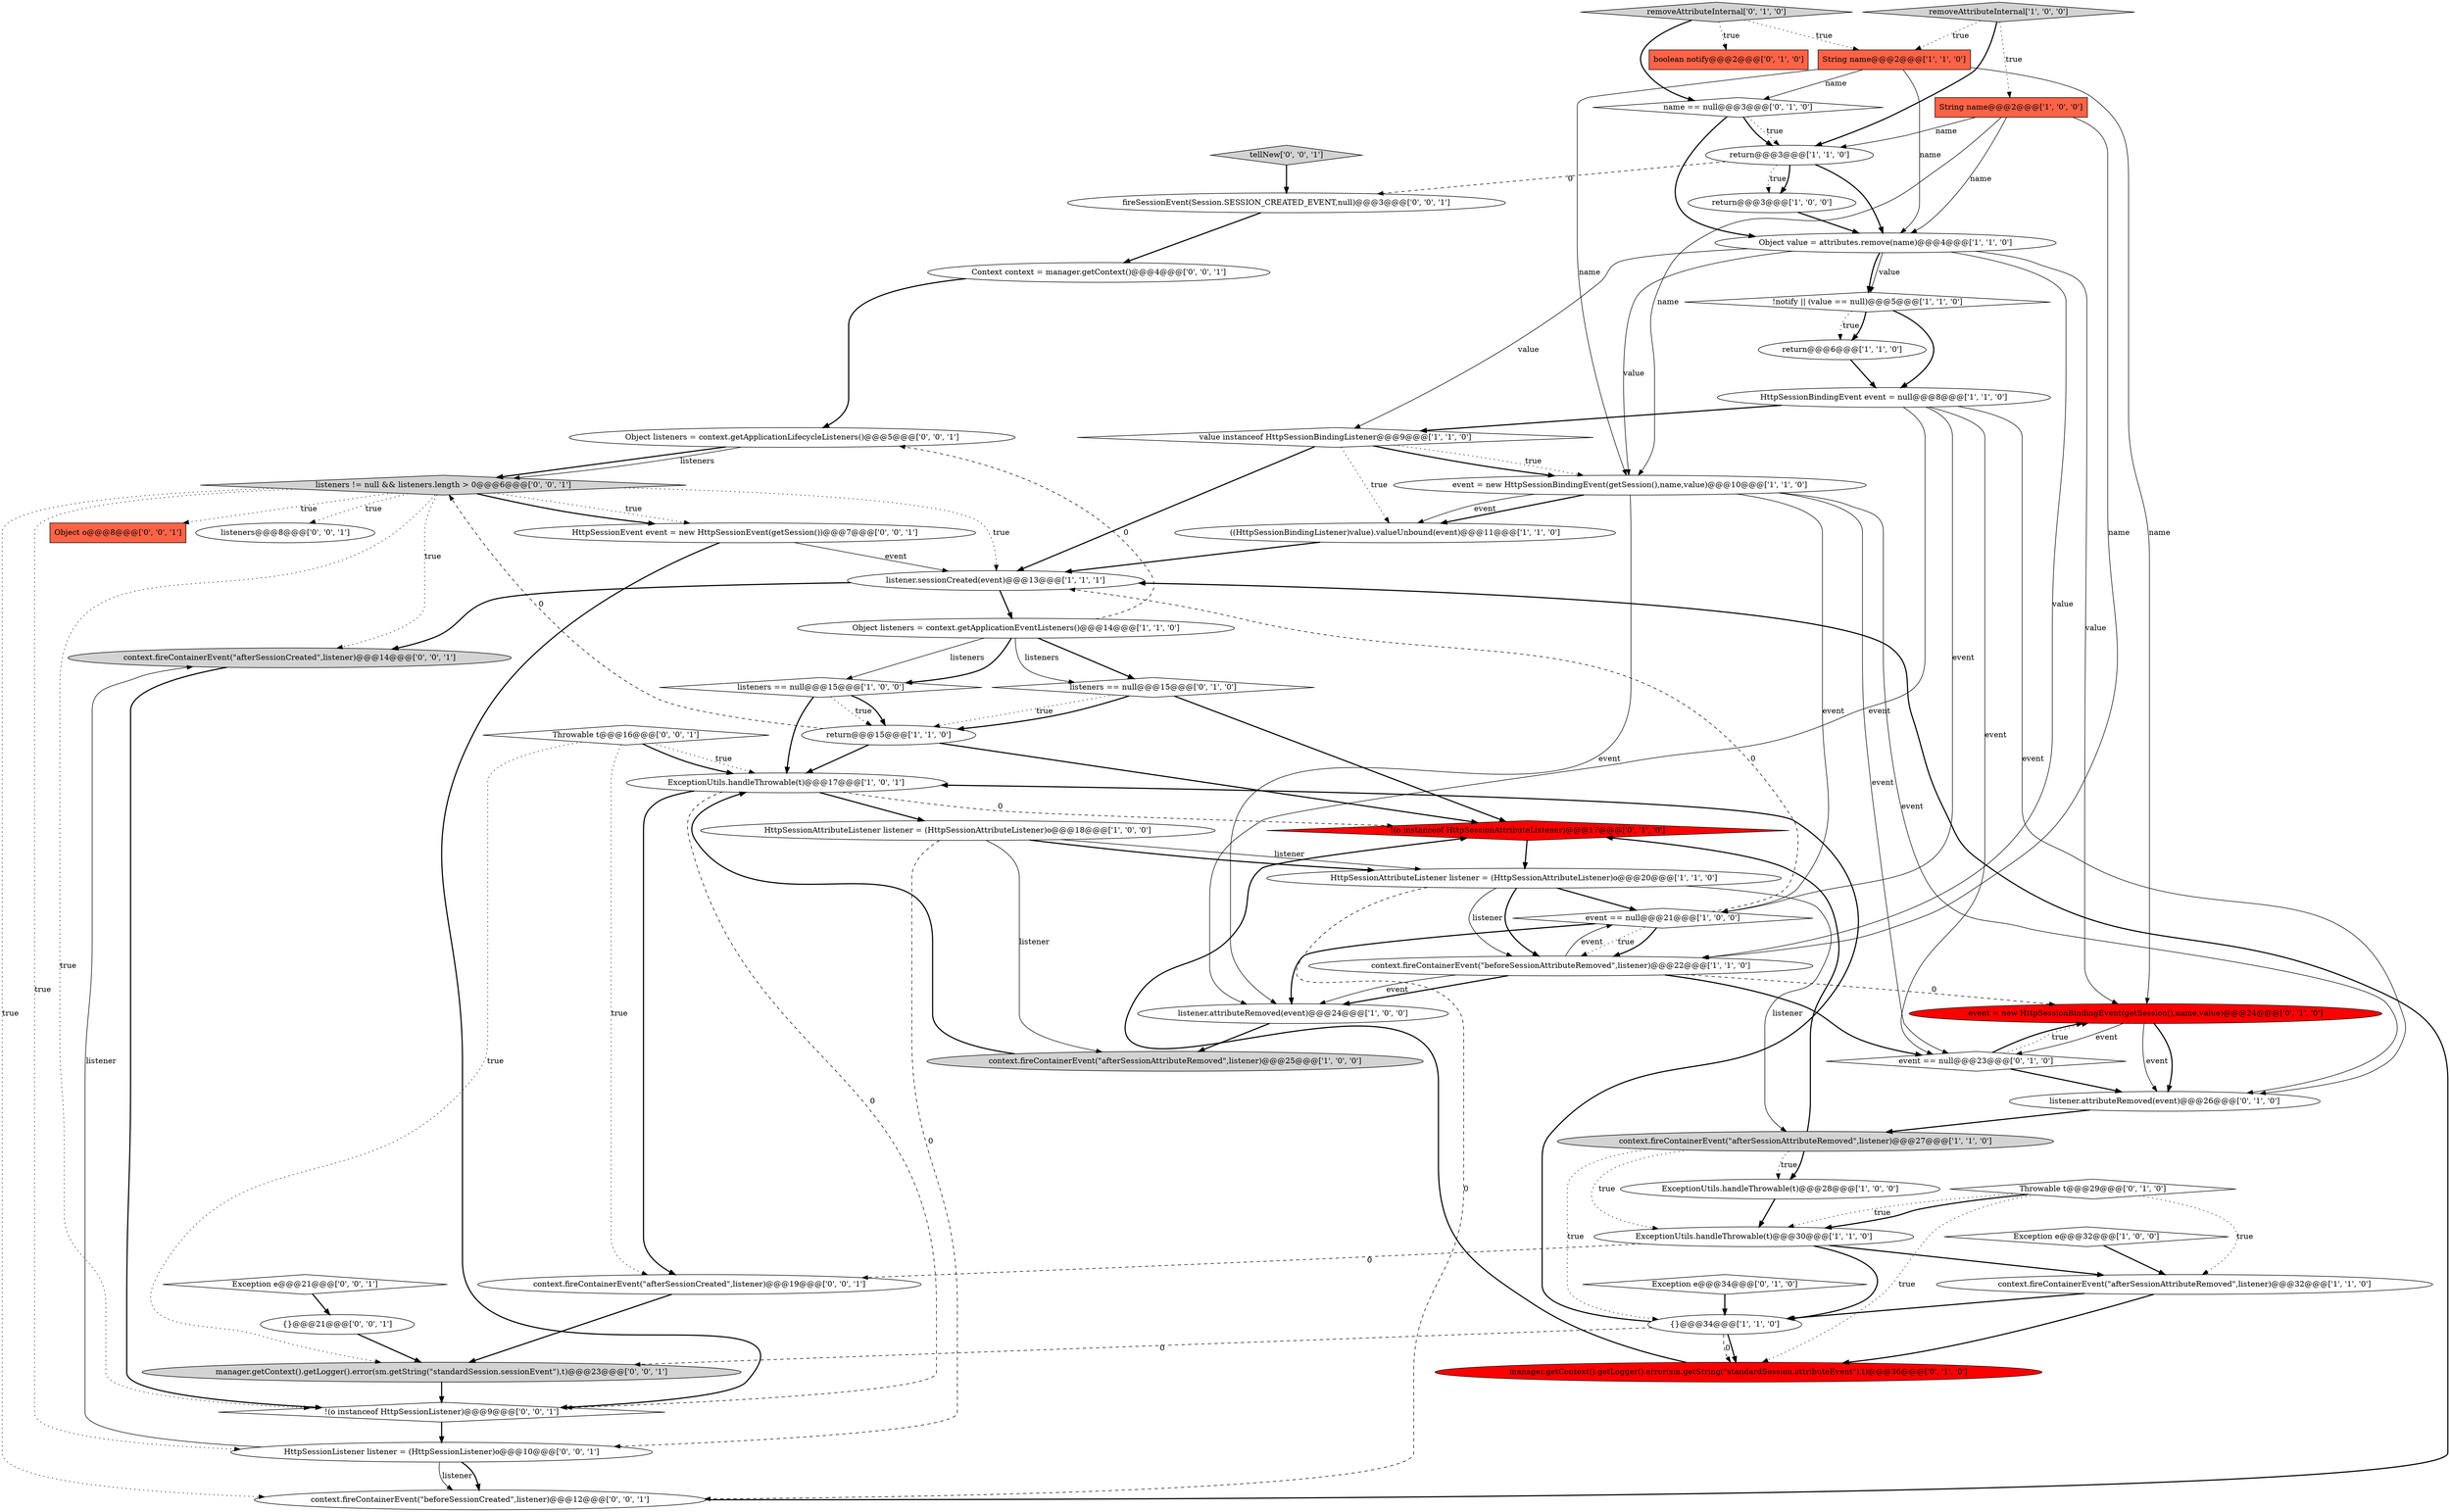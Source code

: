 digraph {
45 [style = filled, label = "Object listeners = context.getApplicationLifecycleListeners()@@@5@@@['0', '0', '1']", fillcolor = white, shape = ellipse image = "AAA0AAABBB3BBB"];
40 [style = filled, label = "context.fireContainerEvent(\"afterSessionCreated\",listener)@@@19@@@['0', '0', '1']", fillcolor = white, shape = ellipse image = "AAA0AAABBB3BBB"];
5 [style = filled, label = "removeAttributeInternal['1', '0', '0']", fillcolor = lightgray, shape = diamond image = "AAA0AAABBB1BBB"];
9 [style = filled, label = "return@@@6@@@['1', '1', '0']", fillcolor = white, shape = ellipse image = "AAA0AAABBB1BBB"];
24 [style = filled, label = "return@@@3@@@['1', '0', '0']", fillcolor = white, shape = ellipse image = "AAA0AAABBB1BBB"];
14 [style = filled, label = "listener.attributeRemoved(event)@@@24@@@['1', '0', '0']", fillcolor = white, shape = ellipse image = "AAA0AAABBB1BBB"];
30 [style = filled, label = "!(o instanceof HttpSessionAttributeListener)@@@17@@@['0', '1', '0']", fillcolor = red, shape = diamond image = "AAA1AAABBB2BBB"];
7 [style = filled, label = "ExceptionUtils.handleThrowable(t)@@@17@@@['1', '0', '1']", fillcolor = white, shape = ellipse image = "AAA0AAABBB1BBB"];
2 [style = filled, label = "((HttpSessionBindingListener)value).valueUnbound(event)@@@11@@@['1', '1', '0']", fillcolor = white, shape = ellipse image = "AAA0AAABBB1BBB"];
47 [style = filled, label = "Context context = manager.getContext()@@@4@@@['0', '0', '1']", fillcolor = white, shape = ellipse image = "AAA0AAABBB3BBB"];
48 [style = filled, label = "manager.getContext().getLogger().error(sm.getString(\"standardSession.sessionEvent\"),t)@@@23@@@['0', '0', '1']", fillcolor = lightgray, shape = ellipse image = "AAA0AAABBB3BBB"];
1 [style = filled, label = "{}@@@34@@@['1', '1', '0']", fillcolor = white, shape = ellipse image = "AAA0AAABBB1BBB"];
6 [style = filled, label = "String name@@@2@@@['1', '0', '0']", fillcolor = tomato, shape = box image = "AAA0AAABBB1BBB"];
27 [style = filled, label = "return@@@15@@@['1', '1', '0']", fillcolor = white, shape = ellipse image = "AAA0AAABBB1BBB"];
54 [style = filled, label = "HttpSessionEvent event = new HttpSessionEvent(getSession())@@@7@@@['0', '0', '1']", fillcolor = white, shape = ellipse image = "AAA0AAABBB3BBB"];
55 [style = filled, label = "listeners != null && listeners.length > 0@@@6@@@['0', '0', '1']", fillcolor = lightgray, shape = diamond image = "AAA0AAABBB3BBB"];
12 [style = filled, label = "context.fireContainerEvent(\"afterSessionAttributeRemoved\",listener)@@@27@@@['1', '1', '0']", fillcolor = lightgray, shape = ellipse image = "AAA0AAABBB1BBB"];
19 [style = filled, label = "ExceptionUtils.handleThrowable(t)@@@28@@@['1', '0', '0']", fillcolor = white, shape = ellipse image = "AAA0AAABBB1BBB"];
34 [style = filled, label = "listeners == null@@@15@@@['0', '1', '0']", fillcolor = white, shape = diamond image = "AAA0AAABBB2BBB"];
32 [style = filled, label = "Exception e@@@34@@@['0', '1', '0']", fillcolor = white, shape = diamond image = "AAA0AAABBB2BBB"];
16 [style = filled, label = "event == null@@@21@@@['1', '0', '0']", fillcolor = white, shape = diamond image = "AAA0AAABBB1BBB"];
37 [style = filled, label = "manager.getContext().getLogger().error(sm.getString(\"standardSession.attributeEvent\"),t)@@@36@@@['0', '1', '0']", fillcolor = red, shape = ellipse image = "AAA1AAABBB2BBB"];
3 [style = filled, label = "HttpSessionAttributeListener listener = (HttpSessionAttributeListener)o@@@18@@@['1', '0', '0']", fillcolor = white, shape = ellipse image = "AAA0AAABBB1BBB"];
41 [style = filled, label = "HttpSessionListener listener = (HttpSessionListener)o@@@10@@@['0', '0', '1']", fillcolor = white, shape = ellipse image = "AAA0AAABBB3BBB"];
13 [style = filled, label = "Exception e@@@32@@@['1', '0', '0']", fillcolor = white, shape = diamond image = "AAA0AAABBB1BBB"];
10 [style = filled, label = "String name@@@2@@@['1', '1', '0']", fillcolor = tomato, shape = box image = "AAA0AAABBB1BBB"];
36 [style = filled, label = "name == null@@@3@@@['0', '1', '0']", fillcolor = white, shape = diamond image = "AAA0AAABBB2BBB"];
50 [style = filled, label = "Object o@@@8@@@['0', '0', '1']", fillcolor = tomato, shape = box image = "AAA0AAABBB3BBB"];
39 [style = filled, label = "removeAttributeInternal['0', '1', '0']", fillcolor = lightgray, shape = diamond image = "AAA0AAABBB2BBB"];
15 [style = filled, label = "listeners == null@@@15@@@['1', '0', '0']", fillcolor = white, shape = diamond image = "AAA0AAABBB1BBB"];
20 [style = filled, label = "Object value = attributes.remove(name)@@@4@@@['1', '1', '0']", fillcolor = white, shape = ellipse image = "AAA0AAABBB1BBB"];
18 [style = filled, label = "HttpSessionBindingEvent event = null@@@8@@@['1', '1', '0']", fillcolor = white, shape = ellipse image = "AAA0AAABBB1BBB"];
49 [style = filled, label = "tellNew['0', '0', '1']", fillcolor = lightgray, shape = diamond image = "AAA0AAABBB3BBB"];
22 [style = filled, label = "listener.sessionCreated(event)@@@13@@@['1', '1', '1']", fillcolor = white, shape = ellipse image = "AAA0AAABBB1BBB"];
56 [style = filled, label = "context.fireContainerEvent(\"beforeSessionCreated\",listener)@@@12@@@['0', '0', '1']", fillcolor = white, shape = ellipse image = "AAA0AAABBB3BBB"];
38 [style = filled, label = "event == null@@@23@@@['0', '1', '0']", fillcolor = white, shape = diamond image = "AAA0AAABBB2BBB"];
0 [style = filled, label = "context.fireContainerEvent(\"afterSessionAttributeRemoved\",listener)@@@25@@@['1', '0', '0']", fillcolor = lightgray, shape = ellipse image = "AAA0AAABBB1BBB"];
23 [style = filled, label = "!notify || (value == null)@@@5@@@['1', '1', '0']", fillcolor = white, shape = diamond image = "AAA0AAABBB1BBB"];
35 [style = filled, label = "event = new HttpSessionBindingEvent(getSession(),name,value)@@@24@@@['0', '1', '0']", fillcolor = red, shape = ellipse image = "AAA1AAABBB2BBB"];
44 [style = filled, label = "fireSessionEvent(Session.SESSION_CREATED_EVENT,null)@@@3@@@['0', '0', '1']", fillcolor = white, shape = ellipse image = "AAA0AAABBB3BBB"];
26 [style = filled, label = "return@@@3@@@['1', '1', '0']", fillcolor = white, shape = ellipse image = "AAA0AAABBB1BBB"];
28 [style = filled, label = "ExceptionUtils.handleThrowable(t)@@@30@@@['1', '1', '0']", fillcolor = white, shape = ellipse image = "AAA0AAABBB1BBB"];
11 [style = filled, label = "context.fireContainerEvent(\"beforeSessionAttributeRemoved\",listener)@@@22@@@['1', '1', '0']", fillcolor = white, shape = ellipse image = "AAA0AAABBB1BBB"];
43 [style = filled, label = "Throwable t@@@16@@@['0', '0', '1']", fillcolor = white, shape = diamond image = "AAA0AAABBB3BBB"];
46 [style = filled, label = "context.fireContainerEvent(\"afterSessionCreated\",listener)@@@14@@@['0', '0', '1']", fillcolor = lightgray, shape = ellipse image = "AAA0AAABBB3BBB"];
25 [style = filled, label = "context.fireContainerEvent(\"afterSessionAttributeRemoved\",listener)@@@32@@@['1', '1', '0']", fillcolor = white, shape = ellipse image = "AAA0AAABBB1BBB"];
51 [style = filled, label = "listeners@@@8@@@['0', '0', '1']", fillcolor = white, shape = ellipse image = "AAA0AAABBB3BBB"];
29 [style = filled, label = "listener.attributeRemoved(event)@@@26@@@['0', '1', '0']", fillcolor = white, shape = ellipse image = "AAA0AAABBB2BBB"];
4 [style = filled, label = "event = new HttpSessionBindingEvent(getSession(),name,value)@@@10@@@['1', '1', '0']", fillcolor = white, shape = ellipse image = "AAA0AAABBB1BBB"];
17 [style = filled, label = "Object listeners = context.getApplicationEventListeners()@@@14@@@['1', '1', '0']", fillcolor = white, shape = ellipse image = "AAA0AAABBB1BBB"];
21 [style = filled, label = "HttpSessionAttributeListener listener = (HttpSessionAttributeListener)o@@@20@@@['1', '1', '0']", fillcolor = white, shape = ellipse image = "AAA0AAABBB1BBB"];
52 [style = filled, label = "!(o instanceof HttpSessionListener)@@@9@@@['0', '0', '1']", fillcolor = white, shape = diamond image = "AAA0AAABBB3BBB"];
42 [style = filled, label = "Exception e@@@21@@@['0', '0', '1']", fillcolor = white, shape = diamond image = "AAA0AAABBB3BBB"];
8 [style = filled, label = "value instanceof HttpSessionBindingListener@@@9@@@['1', '1', '0']", fillcolor = white, shape = diamond image = "AAA0AAABBB1BBB"];
33 [style = filled, label = "boolean notify@@@2@@@['0', '1', '0']", fillcolor = tomato, shape = box image = "AAA0AAABBB2BBB"];
31 [style = filled, label = "Throwable t@@@29@@@['0', '1', '0']", fillcolor = white, shape = diamond image = "AAA0AAABBB2BBB"];
53 [style = filled, label = "{}@@@21@@@['0', '0', '1']", fillcolor = white, shape = ellipse image = "AAA0AAABBB3BBB"];
6->4 [style = solid, label="name"];
3->41 [style = dashed, label="0"];
25->1 [style = bold, label=""];
3->0 [style = solid, label="listener"];
11->14 [style = bold, label=""];
54->22 [style = solid, label="event"];
8->4 [style = dotted, label="true"];
36->20 [style = bold, label=""];
48->52 [style = bold, label=""];
34->27 [style = dotted, label="true"];
6->11 [style = solid, label="name"];
31->28 [style = dotted, label="true"];
20->8 [style = solid, label="value"];
26->24 [style = dotted, label="true"];
27->7 [style = bold, label=""];
21->16 [style = bold, label=""];
28->25 [style = bold, label=""];
17->15 [style = solid, label="listeners"];
16->14 [style = bold, label=""];
3->21 [style = solid, label="listener"];
10->4 [style = solid, label="name"];
19->28 [style = bold, label=""];
35->38 [style = solid, label="event"];
8->4 [style = bold, label=""];
44->47 [style = bold, label=""];
53->48 [style = bold, label=""];
13->25 [style = bold, label=""];
31->25 [style = dotted, label="true"];
54->52 [style = bold, label=""];
22->46 [style = bold, label=""];
1->48 [style = dashed, label="0"];
27->30 [style = bold, label=""];
5->6 [style = dotted, label="true"];
6->20 [style = solid, label="name"];
4->2 [style = bold, label=""];
26->24 [style = bold, label=""];
26->44 [style = dashed, label="0"];
17->45 [style = dashed, label="0"];
4->2 [style = solid, label="event"];
23->9 [style = dotted, label="true"];
15->27 [style = dotted, label="true"];
8->22 [style = bold, label=""];
0->7 [style = bold, label=""];
24->20 [style = bold, label=""];
55->22 [style = dotted, label="true"];
17->34 [style = bold, label=""];
20->23 [style = bold, label=""];
21->11 [style = bold, label=""];
12->19 [style = dotted, label="true"];
25->37 [style = bold, label=""];
7->52 [style = dashed, label="0"];
18->14 [style = solid, label="event"];
21->11 [style = solid, label="listener"];
10->20 [style = solid, label="name"];
20->23 [style = solid, label="value"];
17->15 [style = bold, label=""];
22->17 [style = bold, label=""];
39->10 [style = dotted, label="true"];
31->28 [style = bold, label=""];
21->56 [style = dashed, label="0"];
38->35 [style = bold, label=""];
18->16 [style = solid, label="event"];
11->14 [style = solid, label="event"];
16->11 [style = dotted, label="true"];
27->55 [style = dashed, label="0"];
26->20 [style = bold, label=""];
16->22 [style = dashed, label="0"];
17->34 [style = solid, label="listeners"];
55->56 [style = dotted, label="true"];
1->37 [style = dashed, label="0"];
35->29 [style = bold, label=""];
45->55 [style = bold, label=""];
4->16 [style = solid, label="event"];
8->2 [style = dotted, label="true"];
5->10 [style = dotted, label="true"];
37->30 [style = bold, label=""];
28->40 [style = dashed, label="0"];
49->44 [style = bold, label=""];
52->41 [style = bold, label=""];
5->26 [style = bold, label=""];
21->12 [style = solid, label="listener"];
1->7 [style = bold, label=""];
41->56 [style = solid, label="listener"];
43->7 [style = bold, label=""];
6->26 [style = solid, label="name"];
10->35 [style = solid, label="name"];
20->35 [style = solid, label="value"];
18->38 [style = solid, label="event"];
30->21 [style = bold, label=""];
9->18 [style = bold, label=""];
43->48 [style = dotted, label="true"];
32->1 [style = bold, label=""];
18->29 [style = solid, label="event"];
43->40 [style = dotted, label="true"];
3->21 [style = bold, label=""];
47->45 [style = bold, label=""];
18->8 [style = bold, label=""];
23->18 [style = bold, label=""];
7->40 [style = bold, label=""];
36->26 [style = dotted, label="true"];
1->37 [style = bold, label=""];
16->11 [style = bold, label=""];
31->37 [style = dotted, label="true"];
11->38 [style = bold, label=""];
15->7 [style = bold, label=""];
40->48 [style = bold, label=""];
38->29 [style = bold, label=""];
35->29 [style = solid, label="event"];
12->1 [style = dotted, label="true"];
41->56 [style = bold, label=""];
12->30 [style = bold, label=""];
28->1 [style = bold, label=""];
36->26 [style = bold, label=""];
11->16 [style = solid, label="event"];
46->52 [style = bold, label=""];
45->55 [style = solid, label="listeners"];
34->30 [style = bold, label=""];
7->3 [style = bold, label=""];
10->36 [style = solid, label="name"];
20->4 [style = solid, label="value"];
4->38 [style = solid, label="event"];
12->28 [style = dotted, label="true"];
55->52 [style = dotted, label="true"];
55->54 [style = dotted, label="true"];
55->46 [style = dotted, label="true"];
29->12 [style = bold, label=""];
20->11 [style = solid, label="value"];
14->0 [style = bold, label=""];
4->29 [style = solid, label="event"];
38->35 [style = dotted, label="true"];
7->30 [style = dashed, label="0"];
43->7 [style = dotted, label="true"];
56->22 [style = bold, label=""];
55->51 [style = dotted, label="true"];
4->14 [style = solid, label="event"];
55->41 [style = dotted, label="true"];
41->46 [style = solid, label="listener"];
55->54 [style = bold, label=""];
2->22 [style = bold, label=""];
12->19 [style = bold, label=""];
15->27 [style = bold, label=""];
23->9 [style = bold, label=""];
39->36 [style = bold, label=""];
39->33 [style = dotted, label="true"];
42->53 [style = bold, label=""];
11->35 [style = dashed, label="0"];
55->50 [style = dotted, label="true"];
34->27 [style = bold, label=""];
}
